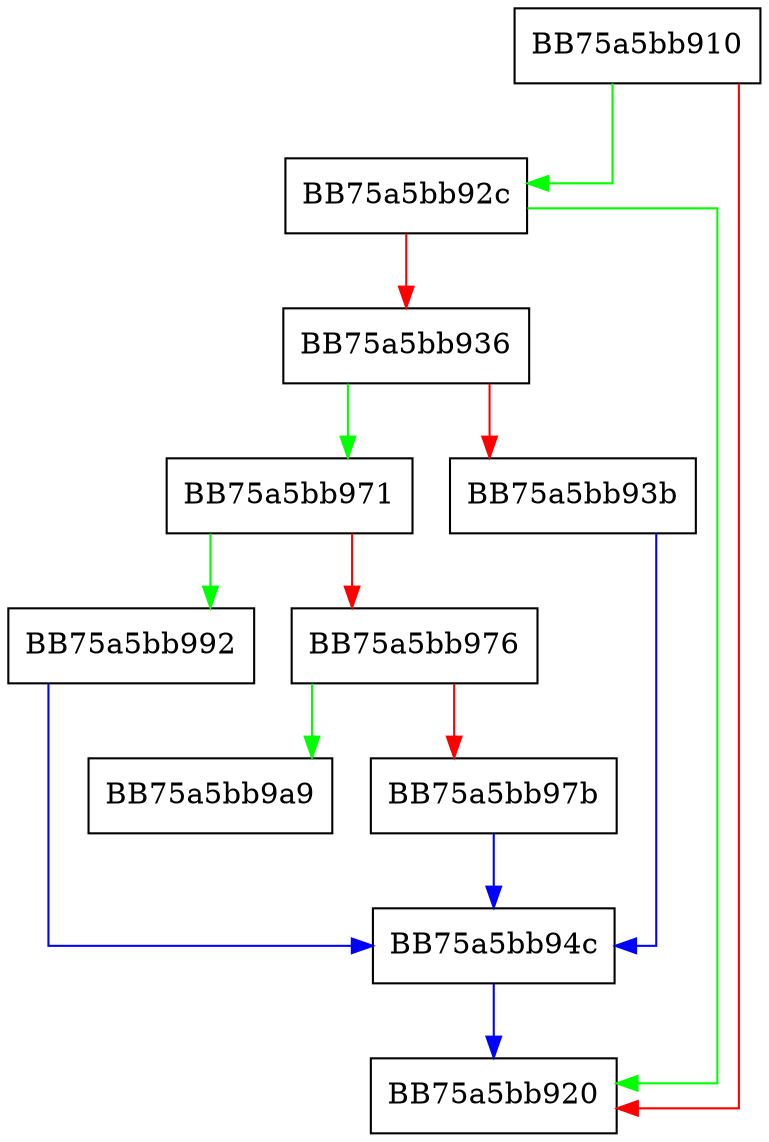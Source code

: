 digraph setup_x86_target {
  node [shape="box"];
  graph [splines=ortho];
  BB75a5bb910 -> BB75a5bb92c [color="green"];
  BB75a5bb910 -> BB75a5bb920 [color="red"];
  BB75a5bb92c -> BB75a5bb920 [color="green"];
  BB75a5bb92c -> BB75a5bb936 [color="red"];
  BB75a5bb936 -> BB75a5bb971 [color="green"];
  BB75a5bb936 -> BB75a5bb93b [color="red"];
  BB75a5bb93b -> BB75a5bb94c [color="blue"];
  BB75a5bb94c -> BB75a5bb920 [color="blue"];
  BB75a5bb971 -> BB75a5bb992 [color="green"];
  BB75a5bb971 -> BB75a5bb976 [color="red"];
  BB75a5bb976 -> BB75a5bb9a9 [color="green"];
  BB75a5bb976 -> BB75a5bb97b [color="red"];
  BB75a5bb97b -> BB75a5bb94c [color="blue"];
  BB75a5bb992 -> BB75a5bb94c [color="blue"];
}
